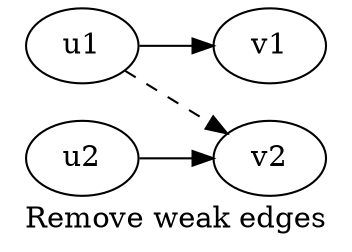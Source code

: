 digraph "weakedge" {
label = "Remove weak edges"
graph [rankdir="LR"]
u1 -> v1
u2 -> v2
u1 -> v2 [style="dashed"]
}
